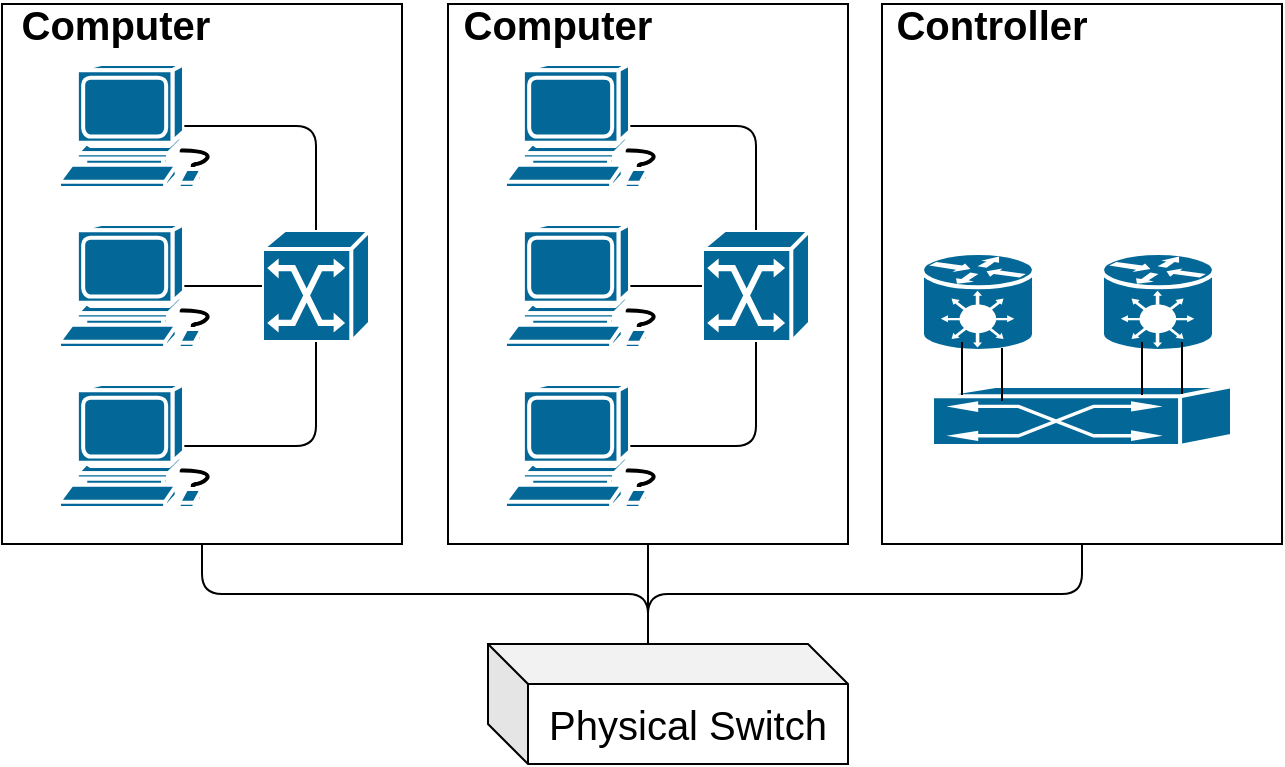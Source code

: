 <mxfile version="10.6.7" type="github"><diagram id="3e2ieoLX4SqErHkGZGmf" name="Page-1"><mxGraphModel dx="1394" dy="765" grid="0" gridSize="10" guides="1" tooltips="1" connect="1" arrows="1" fold="1" page="1" pageScale="1" pageWidth="827" pageHeight="1169" math="0" shadow="0"><root><mxCell id="0"/><mxCell id="1" parent="0"/><mxCell id="Cn4vOf35EVUEdHSityqI-3" value="" style="rounded=0;whiteSpace=wrap;html=1;" vertex="1" parent="1"><mxGeometry x="90" y="170" width="200" height="270" as="geometry"/></mxCell><mxCell id="Cn4vOf35EVUEdHSityqI-2" value="" style="shape=mxgraph.cisco.computers_and_peripherals.workstation;html=1;pointerEvents=1;dashed=0;fillColor=#036897;strokeColor=#ffffff;strokeWidth=2;verticalLabelPosition=bottom;verticalAlign=top;align=center;outlineConnect=0;" vertex="1" parent="1"><mxGeometry x="118.5" y="200" width="83" height="62" as="geometry"/></mxCell><mxCell id="Cn4vOf35EVUEdHSityqI-4" value="" style="shape=mxgraph.cisco.computers_and_peripherals.workstation;html=1;pointerEvents=1;dashed=0;fillColor=#036897;strokeColor=#ffffff;strokeWidth=2;verticalLabelPosition=bottom;verticalAlign=top;align=center;outlineConnect=0;" vertex="1" parent="1"><mxGeometry x="118.5" y="360" width="83" height="62" as="geometry"/></mxCell><mxCell id="Cn4vOf35EVUEdHSityqI-5" value="" style="shape=mxgraph.cisco.computers_and_peripherals.workstation;html=1;pointerEvents=1;dashed=0;fillColor=#036897;strokeColor=#ffffff;strokeWidth=2;verticalLabelPosition=bottom;verticalAlign=top;align=center;outlineConnect=0;" vertex="1" parent="1"><mxGeometry x="118.5" y="280" width="83" height="62" as="geometry"/></mxCell><mxCell id="Cn4vOf35EVUEdHSityqI-6" value="" style="rounded=0;whiteSpace=wrap;html=1;" vertex="1" parent="1"><mxGeometry x="313" y="170" width="200" height="270" as="geometry"/></mxCell><mxCell id="Cn4vOf35EVUEdHSityqI-7" value="" style="shape=mxgraph.cisco.computers_and_peripherals.workstation;html=1;pointerEvents=1;dashed=0;fillColor=#036897;strokeColor=#ffffff;strokeWidth=2;verticalLabelPosition=bottom;verticalAlign=top;align=center;outlineConnect=0;" vertex="1" parent="1"><mxGeometry x="341.5" y="200" width="83" height="62" as="geometry"/></mxCell><mxCell id="Cn4vOf35EVUEdHSityqI-8" value="" style="shape=mxgraph.cisco.computers_and_peripherals.workstation;html=1;pointerEvents=1;dashed=0;fillColor=#036897;strokeColor=#ffffff;strokeWidth=2;verticalLabelPosition=bottom;verticalAlign=top;align=center;outlineConnect=0;" vertex="1" parent="1"><mxGeometry x="341.5" y="360" width="83" height="62" as="geometry"/></mxCell><mxCell id="Cn4vOf35EVUEdHSityqI-9" value="" style="shape=mxgraph.cisco.computers_and_peripherals.workstation;html=1;pointerEvents=1;dashed=0;fillColor=#036897;strokeColor=#ffffff;strokeWidth=2;verticalLabelPosition=bottom;verticalAlign=top;align=center;outlineConnect=0;" vertex="1" parent="1"><mxGeometry x="341.5" y="280" width="83" height="62" as="geometry"/></mxCell><mxCell id="Cn4vOf35EVUEdHSityqI-10" value="" style="rounded=0;whiteSpace=wrap;html=1;" vertex="1" parent="1"><mxGeometry x="530" y="170" width="200" height="270" as="geometry"/></mxCell><mxCell id="Cn4vOf35EVUEdHSityqI-18" value="" style="shape=mxgraph.cisco.hubs_and_gateways.generic_gateway;html=1;pointerEvents=1;dashed=0;fillColor=#036897;strokeColor=#ffffff;strokeWidth=2;verticalLabelPosition=bottom;verticalAlign=top;align=center;outlineConnect=0;" vertex="1" parent="1"><mxGeometry x="550" y="294.5" width="56" height="49" as="geometry"/></mxCell><mxCell id="Cn4vOf35EVUEdHSityqI-19" value="" style="shape=mxgraph.cisco.switches.atm_switch;html=1;pointerEvents=1;dashed=0;fillColor=#036897;strokeColor=#ffffff;strokeWidth=2;verticalLabelPosition=bottom;verticalAlign=top;align=center;outlineConnect=0;" vertex="1" parent="1"><mxGeometry x="220" y="283" width="54" height="56" as="geometry"/></mxCell><mxCell id="Cn4vOf35EVUEdHSityqI-20" value="" style="shape=mxgraph.cisco.switches.atm_switch;html=1;pointerEvents=1;dashed=0;fillColor=#036897;strokeColor=#ffffff;strokeWidth=2;verticalLabelPosition=bottom;verticalAlign=top;align=center;outlineConnect=0;" vertex="1" parent="1"><mxGeometry x="555" y="361" width="150" height="30" as="geometry"/></mxCell><mxCell id="Cn4vOf35EVUEdHSityqI-22" value="" style="shape=mxgraph.cisco.hubs_and_gateways.generic_gateway;html=1;pointerEvents=1;dashed=0;fillColor=#036897;strokeColor=#ffffff;strokeWidth=2;verticalLabelPosition=bottom;verticalAlign=top;align=center;outlineConnect=0;" vertex="1" parent="1"><mxGeometry x="640" y="294.5" width="56" height="49" as="geometry"/></mxCell><mxCell id="Cn4vOf35EVUEdHSityqI-25" value="" style="endArrow=none;html=1;entryX=0.5;entryY=1;entryDx=0;entryDy=0;entryPerimeter=0;" edge="1" parent="1"><mxGeometry width="50" height="50" relative="1" as="geometry"><mxPoint x="680" y="365" as="sourcePoint"/><mxPoint x="680" y="339" as="targetPoint"/><Array as="points"><mxPoint x="680" y="339"/></Array></mxGeometry></mxCell><mxCell id="Cn4vOf35EVUEdHSityqI-26" value="" style="endArrow=none;html=1;" edge="1" parent="1"><mxGeometry width="50" height="50" relative="1" as="geometry"><mxPoint x="590" y="368.5" as="sourcePoint"/><mxPoint x="590" y="342" as="targetPoint"/></mxGeometry></mxCell><mxCell id="Cn4vOf35EVUEdHSityqI-27" value="" style="endArrow=none;html=1;" edge="1" parent="1"><mxGeometry width="50" height="50" relative="1" as="geometry"><mxPoint x="570" y="365.5" as="sourcePoint"/><mxPoint x="570" y="339" as="targetPoint"/></mxGeometry></mxCell><mxCell id="Cn4vOf35EVUEdHSityqI-28" value="" style="endArrow=none;html=1;" edge="1" parent="1"><mxGeometry width="50" height="50" relative="1" as="geometry"><mxPoint x="660" y="365.5" as="sourcePoint"/><mxPoint x="660" y="339" as="targetPoint"/></mxGeometry></mxCell><mxCell id="Cn4vOf35EVUEdHSityqI-29" value="" style="shape=mxgraph.cisco.switches.atm_switch;html=1;pointerEvents=1;dashed=0;fillColor=#036897;strokeColor=#ffffff;strokeWidth=2;verticalLabelPosition=bottom;verticalAlign=top;align=center;outlineConnect=0;" vertex="1" parent="1"><mxGeometry x="440" y="283" width="54" height="56" as="geometry"/></mxCell><mxCell id="Cn4vOf35EVUEdHSityqI-30" value="" style="endArrow=none;html=1;exitX=0.755;exitY=0.5;exitDx=0;exitDy=0;exitPerimeter=0;entryX=0.5;entryY=0;entryDx=0;entryDy=0;entryPerimeter=0;edgeStyle=orthogonalEdgeStyle;" edge="1" parent="1" source="Cn4vOf35EVUEdHSityqI-2" target="Cn4vOf35EVUEdHSityqI-19"><mxGeometry width="50" height="50" relative="1" as="geometry"><mxPoint x="190" y="260" as="sourcePoint"/><mxPoint x="230" y="220" as="targetPoint"/></mxGeometry></mxCell><mxCell id="Cn4vOf35EVUEdHSityqI-31" value="" style="endArrow=none;html=1;entryX=0.755;entryY=0.5;entryDx=0;entryDy=0;entryPerimeter=0;exitX=0.5;exitY=1;exitDx=0;exitDy=0;exitPerimeter=0;edgeStyle=orthogonalEdgeStyle;" edge="1" parent="1" source="Cn4vOf35EVUEdHSityqI-19" target="Cn4vOf35EVUEdHSityqI-4"><mxGeometry width="50" height="50" relative="1" as="geometry"><mxPoint x="90" y="510" as="sourcePoint"/><mxPoint x="140" y="460" as="targetPoint"/><Array as="points"><mxPoint x="247" y="391"/></Array></mxGeometry></mxCell><mxCell id="Cn4vOf35EVUEdHSityqI-32" value="" style="endArrow=none;html=1;entryX=0.755;entryY=0.5;entryDx=0;entryDy=0;entryPerimeter=0;" edge="1" parent="1" source="Cn4vOf35EVUEdHSityqI-19" target="Cn4vOf35EVUEdHSityqI-5"><mxGeometry width="50" height="50" relative="1" as="geometry"><mxPoint x="90" y="510" as="sourcePoint"/><mxPoint x="140" y="460" as="targetPoint"/></mxGeometry></mxCell><mxCell id="Cn4vOf35EVUEdHSityqI-33" value="" style="endArrow=none;html=1;entryX=0.755;entryY=0.5;entryDx=0;entryDy=0;entryPerimeter=0;exitX=0;exitY=0.5;exitDx=0;exitDy=0;exitPerimeter=0;" edge="1" parent="1" source="Cn4vOf35EVUEdHSityqI-29" target="Cn4vOf35EVUEdHSityqI-9"><mxGeometry width="50" height="50" relative="1" as="geometry"><mxPoint x="90" y="510" as="sourcePoint"/><mxPoint x="140" y="460" as="targetPoint"/></mxGeometry></mxCell><mxCell id="Cn4vOf35EVUEdHSityqI-34" value="" style="endArrow=none;html=1;exitX=0.755;exitY=0.5;exitDx=0;exitDy=0;exitPerimeter=0;entryX=0.5;entryY=0;entryDx=0;entryDy=0;entryPerimeter=0;edgeStyle=orthogonalEdgeStyle;" edge="1" parent="1" source="Cn4vOf35EVUEdHSityqI-7" target="Cn4vOf35EVUEdHSityqI-29"><mxGeometry width="50" height="50" relative="1" as="geometry"><mxPoint x="430" y="262" as="sourcePoint"/><mxPoint x="480" y="212" as="targetPoint"/></mxGeometry></mxCell><mxCell id="Cn4vOf35EVUEdHSityqI-36" value="" style="endArrow=none;html=1;entryX=0.5;entryY=1;entryDx=0;entryDy=0;entryPerimeter=0;exitX=0.755;exitY=0.5;exitDx=0;exitDy=0;exitPerimeter=0;edgeStyle=orthogonalEdgeStyle;" edge="1" parent="1" source="Cn4vOf35EVUEdHSityqI-8" target="Cn4vOf35EVUEdHSityqI-29"><mxGeometry width="50" height="50" relative="1" as="geometry"><mxPoint x="440" y="350" as="sourcePoint"/><mxPoint x="490" y="360" as="targetPoint"/></mxGeometry></mxCell><mxCell id="Cn4vOf35EVUEdHSityqI-37" value="&lt;b&gt;&lt;font style=&quot;font-size: 20px&quot;&gt;Computer&lt;/font&gt;&lt;/b&gt;" style="text;html=1;strokeColor=none;fillColor=none;align=center;verticalAlign=middle;whiteSpace=wrap;rounded=0;" vertex="1" parent="1"><mxGeometry x="91.5" y="170" width="110" height="20" as="geometry"/></mxCell><mxCell id="Cn4vOf35EVUEdHSityqI-38" value="&lt;b&gt;&lt;font style=&quot;font-size: 20px&quot;&gt;Computer&lt;/font&gt;&lt;/b&gt;" style="text;html=1;strokeColor=none;fillColor=none;align=center;verticalAlign=middle;whiteSpace=wrap;rounded=0;" vertex="1" parent="1"><mxGeometry x="313" y="170" width="110" height="20" as="geometry"/></mxCell><mxCell id="Cn4vOf35EVUEdHSityqI-39" value="&lt;b&gt;&lt;font style=&quot;font-size: 20px&quot;&gt;Controller&lt;/font&gt;&lt;/b&gt;" style="text;html=1;strokeColor=none;fillColor=none;align=center;verticalAlign=middle;whiteSpace=wrap;rounded=0;" vertex="1" parent="1"><mxGeometry x="530" y="170" width="110" height="20" as="geometry"/></mxCell><mxCell id="Cn4vOf35EVUEdHSityqI-41" value="&lt;font style=&quot;font-size: 20px&quot;&gt;Physical Switch&lt;/font&gt;" style="shape=cube;whiteSpace=wrap;html=1;boundedLbl=1;backgroundOutline=1;darkOpacity=0.05;darkOpacity2=0.1;" vertex="1" parent="1"><mxGeometry x="333" y="490" width="180" height="60" as="geometry"/></mxCell><mxCell id="Cn4vOf35EVUEdHSityqI-42" value="" style="endArrow=none;html=1;entryX=0.5;entryY=1;entryDx=0;entryDy=0;exitX=0;exitY=0;exitDx=80;exitDy=0;exitPerimeter=0;edgeStyle=orthogonalEdgeStyle;" edge="1" parent="1" source="Cn4vOf35EVUEdHSityqI-41" target="Cn4vOf35EVUEdHSityqI-3"><mxGeometry width="50" height="50" relative="1" as="geometry"><mxPoint x="180" y="490" as="sourcePoint"/><mxPoint x="230" y="440" as="targetPoint"/></mxGeometry></mxCell><mxCell id="Cn4vOf35EVUEdHSityqI-43" value="" style="endArrow=none;html=1;entryX=0.5;entryY=1;entryDx=0;entryDy=0;exitX=0;exitY=0;exitDx=80;exitDy=0;exitPerimeter=0;edgeStyle=orthogonalEdgeStyle;" edge="1" parent="1" source="Cn4vOf35EVUEdHSityqI-41" target="Cn4vOf35EVUEdHSityqI-10"><mxGeometry width="50" height="50" relative="1" as="geometry"><mxPoint x="620" y="520" as="sourcePoint"/><mxPoint x="670" y="470" as="targetPoint"/></mxGeometry></mxCell><mxCell id="Cn4vOf35EVUEdHSityqI-44" value="" style="endArrow=none;html=1;entryX=0.5;entryY=1;entryDx=0;entryDy=0;exitX=0;exitY=0;exitDx=80;exitDy=0;exitPerimeter=0;" edge="1" parent="1" source="Cn4vOf35EVUEdHSityqI-41" target="Cn4vOf35EVUEdHSityqI-6"><mxGeometry width="50" height="50" relative="1" as="geometry"><mxPoint x="190" y="590" as="sourcePoint"/><mxPoint x="240" y="540" as="targetPoint"/></mxGeometry></mxCell></root></mxGraphModel></diagram></mxfile>